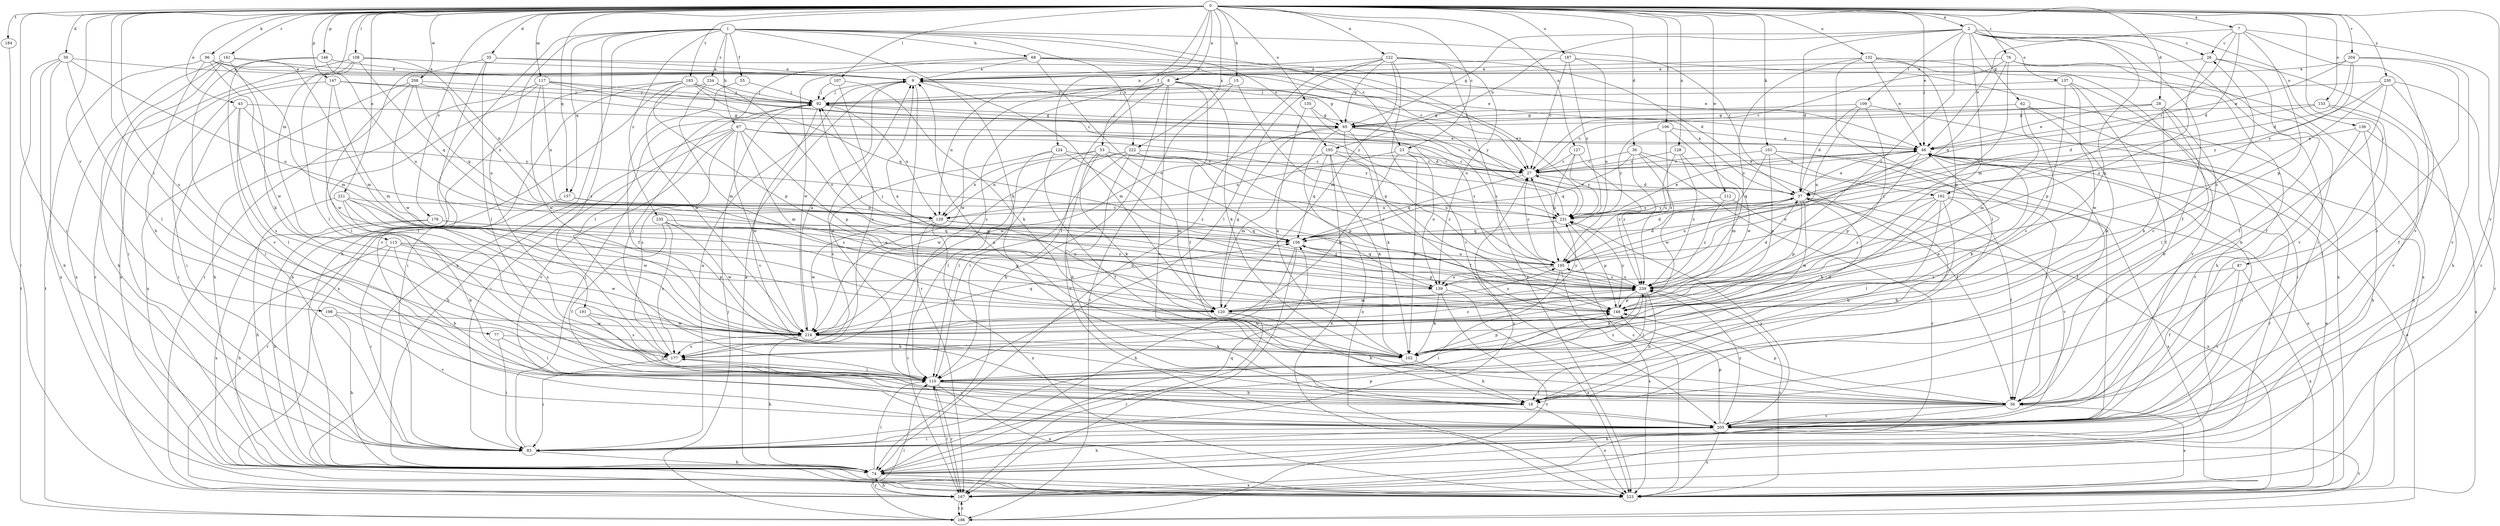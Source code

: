 strict digraph  {
0;
1;
2;
7;
8;
9;
15;
18;
23;
26;
27;
28;
30;
35;
36;
37;
43;
46;
53;
55;
56;
62;
65;
67;
68;
74;
76;
77;
83;
87;
92;
96;
101;
102;
106;
107;
108;
109;
110;
113;
117;
120;
122;
124;
127;
128;
129;
132;
133;
135;
136;
137;
139;
146;
147;
148;
157;
158;
161;
162;
167;
176;
177;
183;
184;
186;
187;
191;
193;
195;
198;
204;
205;
208;
212;
214;
221;
222;
223;
230;
231;
234;
235;
239;
0 -> 2  [label=a];
0 -> 7  [label=a];
0 -> 8  [label=a];
0 -> 15  [label=b];
0 -> 23  [label=c];
0 -> 28  [label=d];
0 -> 30  [label=d];
0 -> 35  [label=d];
0 -> 36  [label=d];
0 -> 43  [label=e];
0 -> 46  [label=e];
0 -> 53  [label=f];
0 -> 76  [label=i];
0 -> 77  [label=i];
0 -> 83  [label=i];
0 -> 87  [label=j];
0 -> 96  [label=k];
0 -> 101  [label=k];
0 -> 106  [label=l];
0 -> 107  [label=l];
0 -> 108  [label=l];
0 -> 113  [label=m];
0 -> 117  [label=m];
0 -> 122  [label=n];
0 -> 124  [label=n];
0 -> 127  [label=n];
0 -> 128  [label=n];
0 -> 132  [label=o];
0 -> 133  [label=o];
0 -> 135  [label=o];
0 -> 146  [label=p];
0 -> 147  [label=p];
0 -> 157  [label=q];
0 -> 161  [label=r];
0 -> 176  [label=s];
0 -> 177  [label=s];
0 -> 183  [label=t];
0 -> 184  [label=t];
0 -> 187  [label=u];
0 -> 198  [label=v];
0 -> 204  [label=v];
0 -> 205  [label=v];
0 -> 208  [label=w];
0 -> 212  [label=w];
0 -> 221  [label=x];
0 -> 222  [label=x];
0 -> 230  [label=y];
1 -> 23  [label=c];
1 -> 55  [label=f];
1 -> 67  [label=h];
1 -> 68  [label=h];
1 -> 74  [label=h];
1 -> 102  [label=k];
1 -> 157  [label=q];
1 -> 162  [label=r];
1 -> 177  [label=s];
1 -> 191  [label=u];
1 -> 193  [label=u];
1 -> 222  [label=x];
1 -> 223  [label=x];
1 -> 234  [label=z];
1 -> 235  [label=z];
2 -> 26  [label=c];
2 -> 37  [label=d];
2 -> 56  [label=f];
2 -> 62  [label=g];
2 -> 65  [label=g];
2 -> 83  [label=i];
2 -> 109  [label=l];
2 -> 120  [label=m];
2 -> 136  [label=o];
2 -> 137  [label=o];
2 -> 148  [label=p];
2 -> 193  [label=u];
2 -> 239  [label=z];
7 -> 26  [label=c];
7 -> 37  [label=d];
7 -> 46  [label=e];
7 -> 148  [label=p];
7 -> 162  [label=r];
7 -> 167  [label=r];
7 -> 205  [label=v];
8 -> 56  [label=f];
8 -> 65  [label=g];
8 -> 74  [label=h];
8 -> 92  [label=j];
8 -> 102  [label=k];
8 -> 110  [label=l];
8 -> 129  [label=n];
8 -> 177  [label=s];
8 -> 205  [label=v];
8 -> 214  [label=w];
8 -> 231  [label=y];
9 -> 92  [label=j];
9 -> 120  [label=m];
9 -> 167  [label=r];
15 -> 92  [label=j];
15 -> 148  [label=p];
15 -> 186  [label=t];
18 -> 26  [label=c];
18 -> 223  [label=x];
23 -> 27  [label=c];
23 -> 102  [label=k];
23 -> 129  [label=n];
23 -> 139  [label=o];
23 -> 214  [label=w];
26 -> 9  [label=a];
26 -> 56  [label=f];
26 -> 74  [label=h];
26 -> 239  [label=z];
27 -> 37  [label=d];
27 -> 46  [label=e];
27 -> 158  [label=q];
28 -> 18  [label=b];
28 -> 27  [label=c];
28 -> 46  [label=e];
28 -> 65  [label=g];
28 -> 102  [label=k];
28 -> 110  [label=l];
30 -> 9  [label=a];
30 -> 74  [label=h];
30 -> 110  [label=l];
30 -> 186  [label=t];
30 -> 195  [label=u];
30 -> 223  [label=x];
35 -> 9  [label=a];
35 -> 27  [label=c];
35 -> 110  [label=l];
35 -> 167  [label=r];
35 -> 205  [label=v];
36 -> 27  [label=c];
36 -> 56  [label=f];
36 -> 158  [label=q];
36 -> 167  [label=r];
36 -> 214  [label=w];
36 -> 239  [label=z];
37 -> 9  [label=a];
37 -> 18  [label=b];
37 -> 27  [label=c];
37 -> 46  [label=e];
37 -> 148  [label=p];
37 -> 195  [label=u];
37 -> 205  [label=v];
37 -> 214  [label=w];
37 -> 231  [label=y];
43 -> 65  [label=g];
43 -> 83  [label=i];
43 -> 110  [label=l];
43 -> 177  [label=s];
43 -> 231  [label=y];
46 -> 27  [label=c];
46 -> 56  [label=f];
46 -> 83  [label=i];
46 -> 102  [label=k];
46 -> 139  [label=o];
46 -> 148  [label=p];
46 -> 167  [label=r];
53 -> 27  [label=c];
53 -> 102  [label=k];
53 -> 110  [label=l];
53 -> 120  [label=m];
53 -> 129  [label=n];
53 -> 205  [label=v];
53 -> 239  [label=z];
55 -> 56  [label=f];
55 -> 92  [label=j];
56 -> 9  [label=a];
56 -> 74  [label=h];
56 -> 148  [label=p];
56 -> 205  [label=v];
56 -> 223  [label=x];
62 -> 65  [label=g];
62 -> 83  [label=i];
62 -> 102  [label=k];
62 -> 120  [label=m];
62 -> 177  [label=s];
65 -> 46  [label=e];
65 -> 56  [label=f];
65 -> 92  [label=j];
65 -> 102  [label=k];
65 -> 195  [label=u];
65 -> 214  [label=w];
65 -> 223  [label=x];
67 -> 37  [label=d];
67 -> 46  [label=e];
67 -> 74  [label=h];
67 -> 83  [label=i];
67 -> 120  [label=m];
67 -> 148  [label=p];
67 -> 177  [label=s];
67 -> 205  [label=v];
67 -> 214  [label=w];
67 -> 231  [label=y];
68 -> 9  [label=a];
68 -> 27  [label=c];
68 -> 46  [label=e];
68 -> 110  [label=l];
68 -> 139  [label=o];
68 -> 214  [label=w];
68 -> 231  [label=y];
74 -> 9  [label=a];
74 -> 27  [label=c];
74 -> 110  [label=l];
74 -> 158  [label=q];
74 -> 167  [label=r];
74 -> 223  [label=x];
76 -> 9  [label=a];
76 -> 27  [label=c];
76 -> 56  [label=f];
76 -> 158  [label=q];
76 -> 195  [label=u];
76 -> 205  [label=v];
77 -> 83  [label=i];
77 -> 102  [label=k];
77 -> 110  [label=l];
83 -> 9  [label=a];
83 -> 74  [label=h];
83 -> 92  [label=j];
83 -> 148  [label=p];
87 -> 56  [label=f];
87 -> 205  [label=v];
87 -> 223  [label=x];
87 -> 239  [label=z];
92 -> 65  [label=g];
92 -> 129  [label=n];
92 -> 205  [label=v];
96 -> 9  [label=a];
96 -> 18  [label=b];
96 -> 46  [label=e];
96 -> 120  [label=m];
96 -> 186  [label=t];
96 -> 214  [label=w];
101 -> 27  [label=c];
101 -> 56  [label=f];
101 -> 83  [label=i];
101 -> 148  [label=p];
101 -> 158  [label=q];
101 -> 223  [label=x];
102 -> 18  [label=b];
102 -> 37  [label=d];
102 -> 148  [label=p];
106 -> 46  [label=e];
106 -> 214  [label=w];
106 -> 231  [label=y];
106 -> 239  [label=z];
107 -> 92  [label=j];
107 -> 102  [label=k];
107 -> 177  [label=s];
108 -> 9  [label=a];
108 -> 110  [label=l];
108 -> 129  [label=n];
108 -> 158  [label=q];
108 -> 167  [label=r];
108 -> 223  [label=x];
109 -> 37  [label=d];
109 -> 65  [label=g];
109 -> 195  [label=u];
109 -> 223  [label=x];
109 -> 239  [label=z];
110 -> 9  [label=a];
110 -> 18  [label=b];
110 -> 56  [label=f];
110 -> 167  [label=r];
110 -> 223  [label=x];
110 -> 239  [label=z];
113 -> 18  [label=b];
113 -> 74  [label=h];
113 -> 83  [label=i];
113 -> 148  [label=p];
113 -> 195  [label=u];
113 -> 214  [label=w];
117 -> 65  [label=g];
117 -> 74  [label=h];
117 -> 92  [label=j];
117 -> 110  [label=l];
117 -> 129  [label=n];
117 -> 214  [label=w];
117 -> 231  [label=y];
120 -> 9  [label=a];
120 -> 18  [label=b];
120 -> 65  [label=g];
120 -> 167  [label=r];
120 -> 195  [label=u];
120 -> 231  [label=y];
122 -> 9  [label=a];
122 -> 37  [label=d];
122 -> 65  [label=g];
122 -> 74  [label=h];
122 -> 110  [label=l];
122 -> 120  [label=m];
122 -> 139  [label=o];
122 -> 205  [label=v];
122 -> 223  [label=x];
124 -> 27  [label=c];
124 -> 56  [label=f];
124 -> 110  [label=l];
124 -> 177  [label=s];
124 -> 239  [label=z];
127 -> 27  [label=c];
127 -> 195  [label=u];
127 -> 231  [label=y];
127 -> 239  [label=z];
128 -> 27  [label=c];
128 -> 120  [label=m];
128 -> 195  [label=u];
128 -> 239  [label=z];
129 -> 158  [label=q];
129 -> 167  [label=r];
129 -> 214  [label=w];
129 -> 223  [label=x];
129 -> 239  [label=z];
132 -> 9  [label=a];
132 -> 46  [label=e];
132 -> 74  [label=h];
132 -> 110  [label=l];
132 -> 148  [label=p];
132 -> 223  [label=x];
132 -> 239  [label=z];
133 -> 37  [label=d];
133 -> 56  [label=f];
133 -> 65  [label=g];
133 -> 205  [label=v];
135 -> 65  [label=g];
135 -> 102  [label=k];
135 -> 239  [label=z];
136 -> 46  [label=e];
136 -> 74  [label=h];
136 -> 205  [label=v];
136 -> 223  [label=x];
137 -> 56  [label=f];
137 -> 92  [label=j];
137 -> 148  [label=p];
137 -> 205  [label=v];
137 -> 214  [label=w];
139 -> 92  [label=j];
139 -> 102  [label=k];
139 -> 186  [label=t];
139 -> 223  [label=x];
146 -> 9  [label=a];
146 -> 83  [label=i];
146 -> 195  [label=u];
146 -> 205  [label=v];
147 -> 27  [label=c];
147 -> 83  [label=i];
147 -> 92  [label=j];
147 -> 120  [label=m];
147 -> 214  [label=w];
148 -> 214  [label=w];
148 -> 231  [label=y];
157 -> 129  [label=n];
157 -> 139  [label=o];
157 -> 167  [label=r];
158 -> 37  [label=d];
158 -> 74  [label=h];
158 -> 148  [label=p];
158 -> 167  [label=r];
158 -> 195  [label=u];
161 -> 9  [label=a];
161 -> 74  [label=h];
161 -> 83  [label=i];
161 -> 102  [label=k];
161 -> 120  [label=m];
161 -> 223  [label=x];
162 -> 18  [label=b];
162 -> 56  [label=f];
162 -> 102  [label=k];
162 -> 110  [label=l];
162 -> 129  [label=n];
162 -> 223  [label=x];
162 -> 239  [label=z];
167 -> 46  [label=e];
167 -> 74  [label=h];
167 -> 110  [label=l];
167 -> 186  [label=t];
176 -> 74  [label=h];
176 -> 158  [label=q];
176 -> 223  [label=x];
176 -> 239  [label=z];
177 -> 46  [label=e];
177 -> 83  [label=i];
177 -> 92  [label=j];
177 -> 110  [label=l];
183 -> 27  [label=c];
183 -> 74  [label=h];
183 -> 83  [label=i];
183 -> 92  [label=j];
183 -> 148  [label=p];
183 -> 158  [label=q];
183 -> 223  [label=x];
184 -> 167  [label=r];
186 -> 46  [label=e];
186 -> 92  [label=j];
186 -> 110  [label=l];
186 -> 167  [label=r];
187 -> 9  [label=a];
187 -> 27  [label=c];
187 -> 195  [label=u];
187 -> 223  [label=x];
187 -> 231  [label=y];
191 -> 18  [label=b];
191 -> 177  [label=s];
191 -> 214  [label=w];
193 -> 27  [label=c];
193 -> 102  [label=k];
193 -> 120  [label=m];
193 -> 158  [label=q];
193 -> 223  [label=x];
193 -> 239  [label=z];
195 -> 27  [label=c];
195 -> 37  [label=d];
195 -> 83  [label=i];
195 -> 139  [label=o];
195 -> 158  [label=q];
195 -> 223  [label=x];
195 -> 239  [label=z];
198 -> 74  [label=h];
198 -> 205  [label=v];
198 -> 214  [label=w];
204 -> 9  [label=a];
204 -> 18  [label=b];
204 -> 37  [label=d];
204 -> 46  [label=e];
204 -> 205  [label=v];
204 -> 231  [label=y];
205 -> 74  [label=h];
205 -> 83  [label=i];
205 -> 148  [label=p];
205 -> 177  [label=s];
205 -> 186  [label=t];
205 -> 223  [label=x];
205 -> 231  [label=y];
205 -> 239  [label=z];
208 -> 92  [label=j];
208 -> 110  [label=l];
208 -> 129  [label=n];
208 -> 158  [label=q];
208 -> 214  [label=w];
208 -> 223  [label=x];
212 -> 223  [label=x];
212 -> 231  [label=y];
212 -> 239  [label=z];
214 -> 9  [label=a];
214 -> 74  [label=h];
214 -> 102  [label=k];
214 -> 158  [label=q];
214 -> 177  [label=s];
214 -> 239  [label=z];
221 -> 18  [label=b];
221 -> 74  [label=h];
221 -> 177  [label=s];
221 -> 214  [label=w];
221 -> 231  [label=y];
221 -> 239  [label=z];
222 -> 18  [label=b];
222 -> 27  [label=c];
222 -> 110  [label=l];
222 -> 129  [label=n];
222 -> 148  [label=p];
222 -> 195  [label=u];
222 -> 214  [label=w];
223 -> 27  [label=c];
223 -> 239  [label=z];
230 -> 18  [label=b];
230 -> 56  [label=f];
230 -> 92  [label=j];
230 -> 139  [label=o];
230 -> 167  [label=r];
230 -> 231  [label=y];
231 -> 9  [label=a];
231 -> 46  [label=e];
231 -> 148  [label=p];
231 -> 158  [label=q];
234 -> 92  [label=j];
234 -> 120  [label=m];
234 -> 139  [label=o];
234 -> 214  [label=w];
235 -> 56  [label=f];
235 -> 148  [label=p];
235 -> 158  [label=q];
235 -> 177  [label=s];
235 -> 214  [label=w];
239 -> 18  [label=b];
239 -> 37  [label=d];
239 -> 92  [label=j];
239 -> 102  [label=k];
239 -> 110  [label=l];
239 -> 120  [label=m];
239 -> 148  [label=p];
239 -> 195  [label=u];
}
